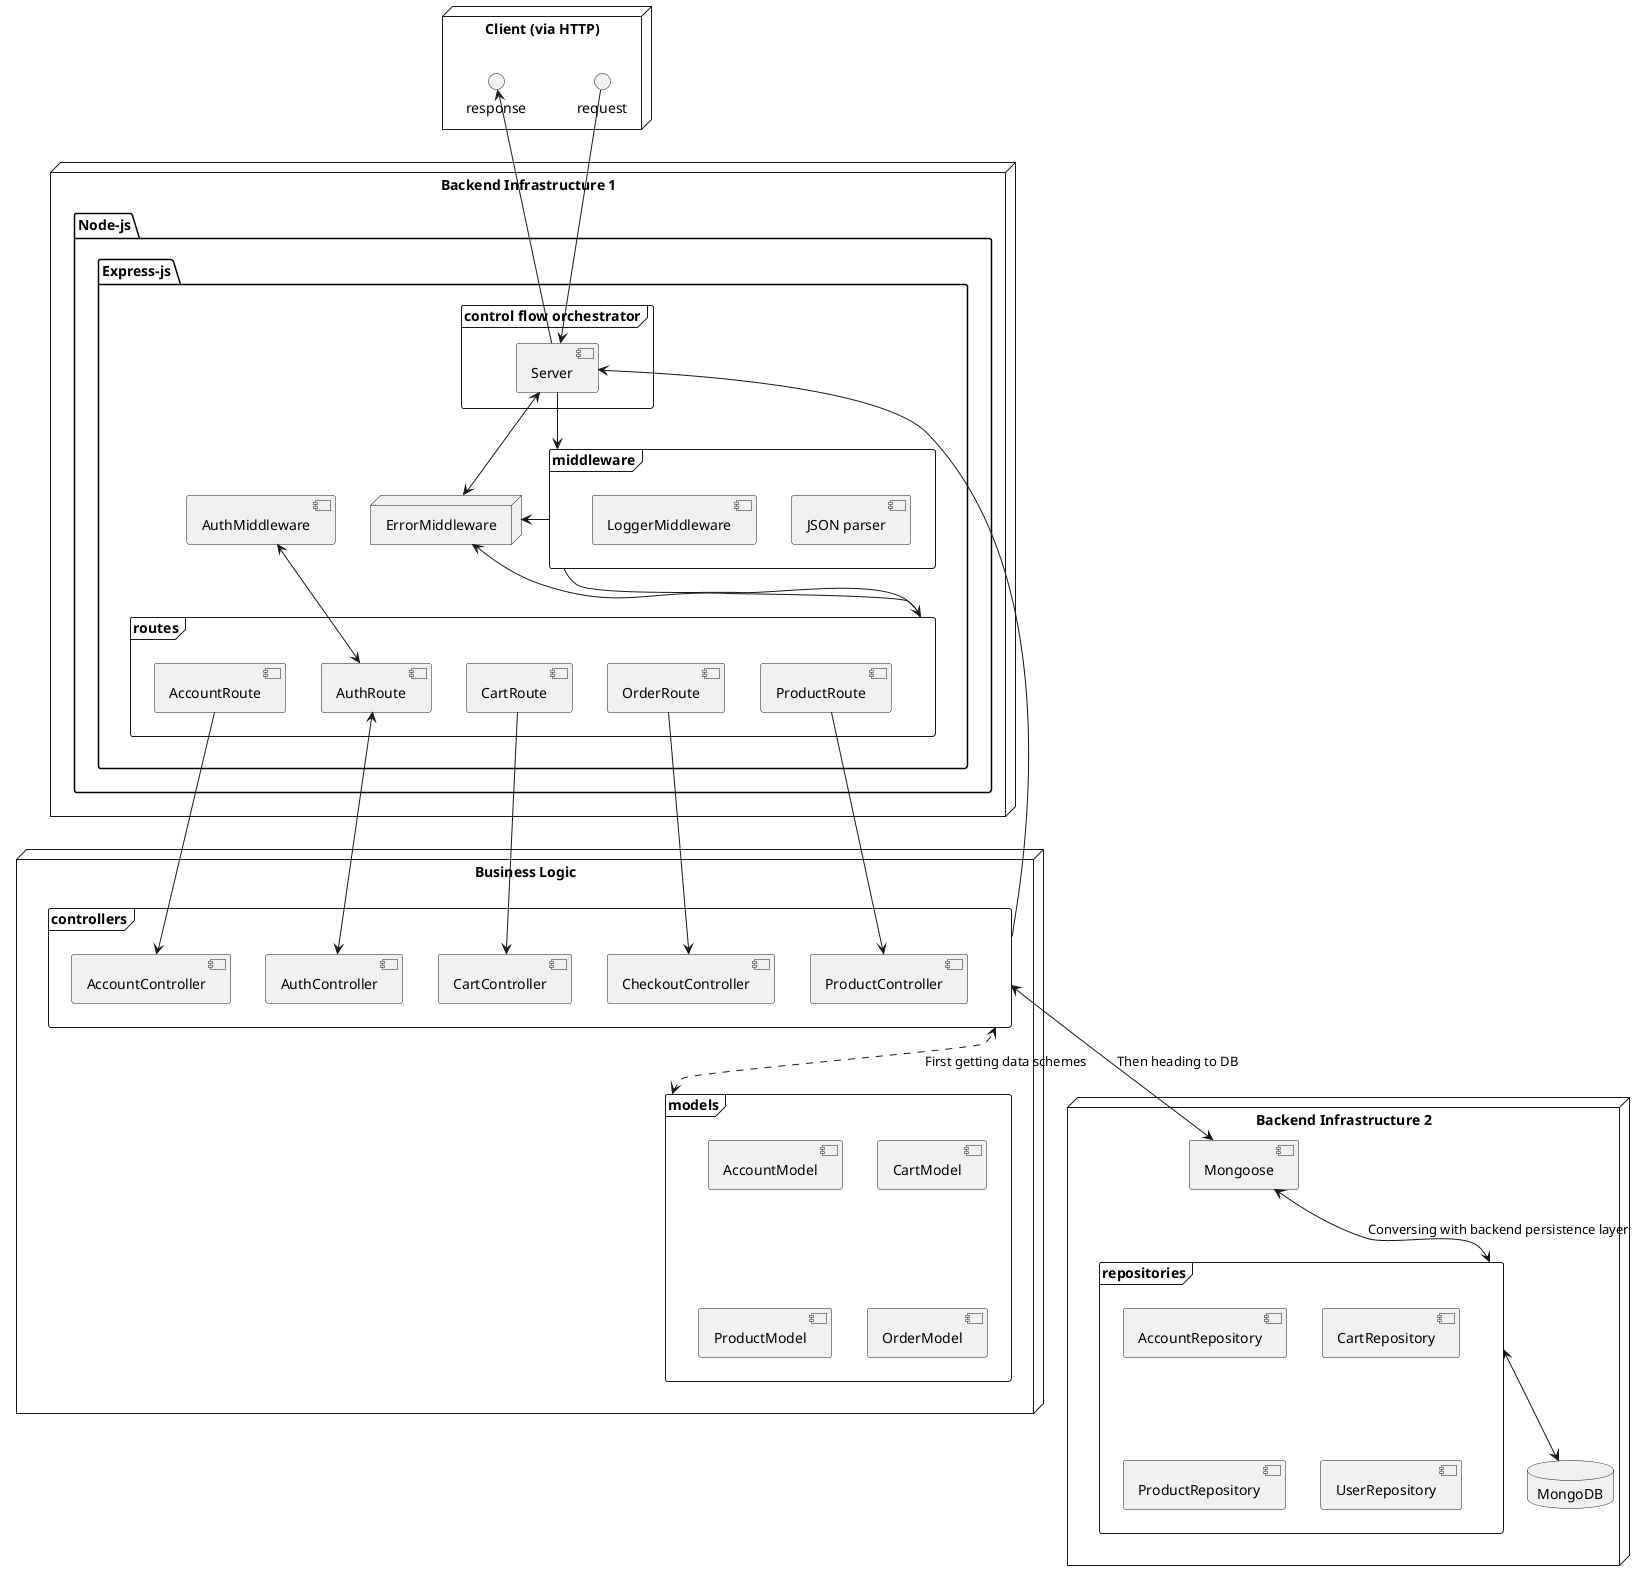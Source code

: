 @startuml
'https://plantuml.com/component-diagram

node "Client (via HTTP)"{
    () request
    () response
}


node "Backend Infrastructure 1"{

    package "Node-js" {

        package "Express-js" {
            frame "control flow orchestrator"{
                [Server]
            }

            frame "middleware"{
                [JSON parser]
                [LoggerMiddleware]
            }

            frame "routes"{
                [AccountRoute]
                [AuthRoute]
                [CartRoute]
                [OrderRoute]
                [ProductRoute]
            }

            [AuthMiddleware]

            node "ErrorMiddleware"{
            }

        }
    }
}

node "Business Logic"{

    frame "controllers"{
        [AccountController]
        [AuthController]
        [CartController]
        [ProductController]
        [CheckoutController]
    }

    frame "models"{
        [AccountModel]
        [CartModel]
        [ProductModel]
        [OrderModel]
    }
}

node "Backend Infrastructure 2"{
    [Mongoose]

    frame "repositories"{
        [AccountRepository]
        [CartRepository]
        [ProductRepository]
        [UserRepository]
    }

    database "MongoDB" {
    }

}

request -down-> [Server]
[Server] -up-> response

[Server] -down-> "middleware"

"middleware" -right-> [ErrorMiddleware]
"routes" -up-> [ErrorMiddleware]
[ErrorMiddleware] <-right-> [Server]

"middleware" -down-> "routes"

[AuthMiddleware] <-down-> [AuthRoute]
[AuthRoute] <--> [AuthController]

[AccountRoute] -down-> [AccountController]
[CartRoute] -down-> [CartController]
[OrderRoute] -down-> [CheckoutController]
[ProductRoute] -down-> [ProductController]

"controllers" -right-> [Server]

"controllers" <..> "models" : First getting data schemes

"controllers" <--> [Mongoose] : Then heading to DB
[Mongoose] <-down-> "repositories" : Conversing with backend persistence layer
"repositories" <-down-> "MongoDB"























@enduml